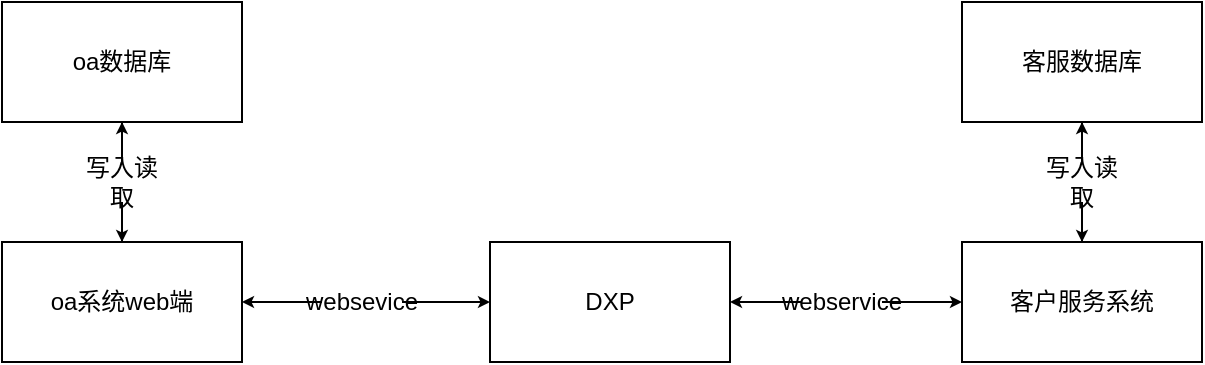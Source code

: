 <mxfile version="14.2.9" type="github">
  <diagram id="UE8eQSSXFoSJiq7shUUV" name="Page-1">
    <mxGraphModel dx="868" dy="450" grid="1" gridSize="10" guides="1" tooltips="1" connect="1" arrows="1" fold="1" page="1" pageScale="1" pageWidth="827" pageHeight="1169" math="0" shadow="0">
      <root>
        <mxCell id="0" />
        <mxCell id="1" parent="0" />
        <mxCell id="14kvWUV_quERHJc_PtYc-1" value="oa数据库" style="rounded=0;whiteSpace=wrap;html=1;" parent="1" vertex="1">
          <mxGeometry x="110" y="160" width="120" height="60" as="geometry" />
        </mxCell>
        <mxCell id="14kvWUV_quERHJc_PtYc-2" value="oa系统web端" style="rounded=0;whiteSpace=wrap;html=1;" parent="1" vertex="1">
          <mxGeometry x="110" y="280" width="120" height="60" as="geometry" />
        </mxCell>
        <mxCell id="14kvWUV_quERHJc_PtYc-5" value="DXP" style="rounded=0;whiteSpace=wrap;html=1;" parent="1" vertex="1">
          <mxGeometry x="354" y="280" width="120" height="60" as="geometry" />
        </mxCell>
        <mxCell id="14kvWUV_quERHJc_PtYc-6" value="客户服务系统" style="rounded=0;whiteSpace=wrap;html=1;" parent="1" vertex="1">
          <mxGeometry x="590" y="280" width="120" height="60" as="geometry" />
        </mxCell>
        <mxCell id="14kvWUV_quERHJc_PtYc-7" value="客服数据库" style="rounded=0;whiteSpace=wrap;html=1;" parent="1" vertex="1">
          <mxGeometry x="590" y="160" width="120" height="60" as="geometry" />
        </mxCell>
        <mxCell id="14kvWUV_quERHJc_PtYc-26" style="edgeStyle=orthogonalEdgeStyle;rounded=0;orthogonalLoop=1;jettySize=auto;html=1;exitX=1;exitY=0.5;exitDx=0;exitDy=0;entryX=0;entryY=0.5;entryDx=0;entryDy=0;startSize=3;endSize=3;" parent="1" source="14kvWUV_quERHJc_PtYc-24" target="14kvWUV_quERHJc_PtYc-5" edge="1">
          <mxGeometry relative="1" as="geometry" />
        </mxCell>
        <mxCell id="14kvWUV_quERHJc_PtYc-29" value="" style="edgeStyle=orthogonalEdgeStyle;rounded=0;orthogonalLoop=1;jettySize=auto;html=1;startSize=3;endSize=3;" parent="1" source="14kvWUV_quERHJc_PtYc-24" target="14kvWUV_quERHJc_PtYc-2" edge="1">
          <mxGeometry relative="1" as="geometry" />
        </mxCell>
        <mxCell id="14kvWUV_quERHJc_PtYc-24" value="websevice" style="text;html=1;strokeColor=none;fillColor=none;align=center;verticalAlign=middle;whiteSpace=wrap;rounded=0;" parent="1" vertex="1">
          <mxGeometry x="270" y="300" width="40" height="20" as="geometry" />
        </mxCell>
        <mxCell id="14kvWUV_quERHJc_PtYc-32" value="" style="edgeStyle=orthogonalEdgeStyle;rounded=0;orthogonalLoop=1;jettySize=auto;html=1;startSize=3;endSize=3;" parent="1" source="14kvWUV_quERHJc_PtYc-30" target="14kvWUV_quERHJc_PtYc-6" edge="1">
          <mxGeometry relative="1" as="geometry" />
        </mxCell>
        <mxCell id="14kvWUV_quERHJc_PtYc-33" value="" style="edgeStyle=orthogonalEdgeStyle;rounded=0;orthogonalLoop=1;jettySize=auto;html=1;startSize=3;endSize=3;" parent="1" source="14kvWUV_quERHJc_PtYc-30" target="14kvWUV_quERHJc_PtYc-5" edge="1">
          <mxGeometry relative="1" as="geometry" />
        </mxCell>
        <mxCell id="14kvWUV_quERHJc_PtYc-30" value="webservice" style="text;html=1;strokeColor=none;fillColor=none;align=center;verticalAlign=middle;whiteSpace=wrap;rounded=0;" parent="1" vertex="1">
          <mxGeometry x="510" y="300" width="40" height="20" as="geometry" />
        </mxCell>
        <mxCell id="14kvWUV_quERHJc_PtYc-35" value="" style="edgeStyle=orthogonalEdgeStyle;rounded=0;orthogonalLoop=1;jettySize=auto;html=1;startSize=3;endSize=3;" parent="1" source="14kvWUV_quERHJc_PtYc-34" target="14kvWUV_quERHJc_PtYc-1" edge="1">
          <mxGeometry relative="1" as="geometry" />
        </mxCell>
        <mxCell id="14kvWUV_quERHJc_PtYc-36" value="" style="edgeStyle=orthogonalEdgeStyle;rounded=0;orthogonalLoop=1;jettySize=auto;html=1;startSize=3;endSize=3;" parent="1" source="14kvWUV_quERHJc_PtYc-34" target="14kvWUV_quERHJc_PtYc-2" edge="1">
          <mxGeometry relative="1" as="geometry" />
        </mxCell>
        <mxCell id="14kvWUV_quERHJc_PtYc-34" value="写入读取" style="text;html=1;strokeColor=none;fillColor=none;align=center;verticalAlign=middle;whiteSpace=wrap;rounded=0;" parent="1" vertex="1">
          <mxGeometry x="150" y="240" width="40" height="20" as="geometry" />
        </mxCell>
        <mxCell id="14kvWUV_quERHJc_PtYc-38" value="" style="edgeStyle=orthogonalEdgeStyle;rounded=0;orthogonalLoop=1;jettySize=auto;html=1;startSize=3;endSize=3;" parent="1" source="14kvWUV_quERHJc_PtYc-37" target="14kvWUV_quERHJc_PtYc-6" edge="1">
          <mxGeometry relative="1" as="geometry" />
        </mxCell>
        <mxCell id="14kvWUV_quERHJc_PtYc-39" value="" style="edgeStyle=orthogonalEdgeStyle;rounded=0;orthogonalLoop=1;jettySize=auto;html=1;startSize=3;endSize=3;" parent="1" source="14kvWUV_quERHJc_PtYc-37" target="14kvWUV_quERHJc_PtYc-7" edge="1">
          <mxGeometry relative="1" as="geometry" />
        </mxCell>
        <mxCell id="14kvWUV_quERHJc_PtYc-37" value="写入读取" style="text;html=1;strokeColor=none;fillColor=none;align=center;verticalAlign=middle;whiteSpace=wrap;rounded=0;" parent="1" vertex="1">
          <mxGeometry x="630" y="240" width="40" height="20" as="geometry" />
        </mxCell>
      </root>
    </mxGraphModel>
  </diagram>
</mxfile>
